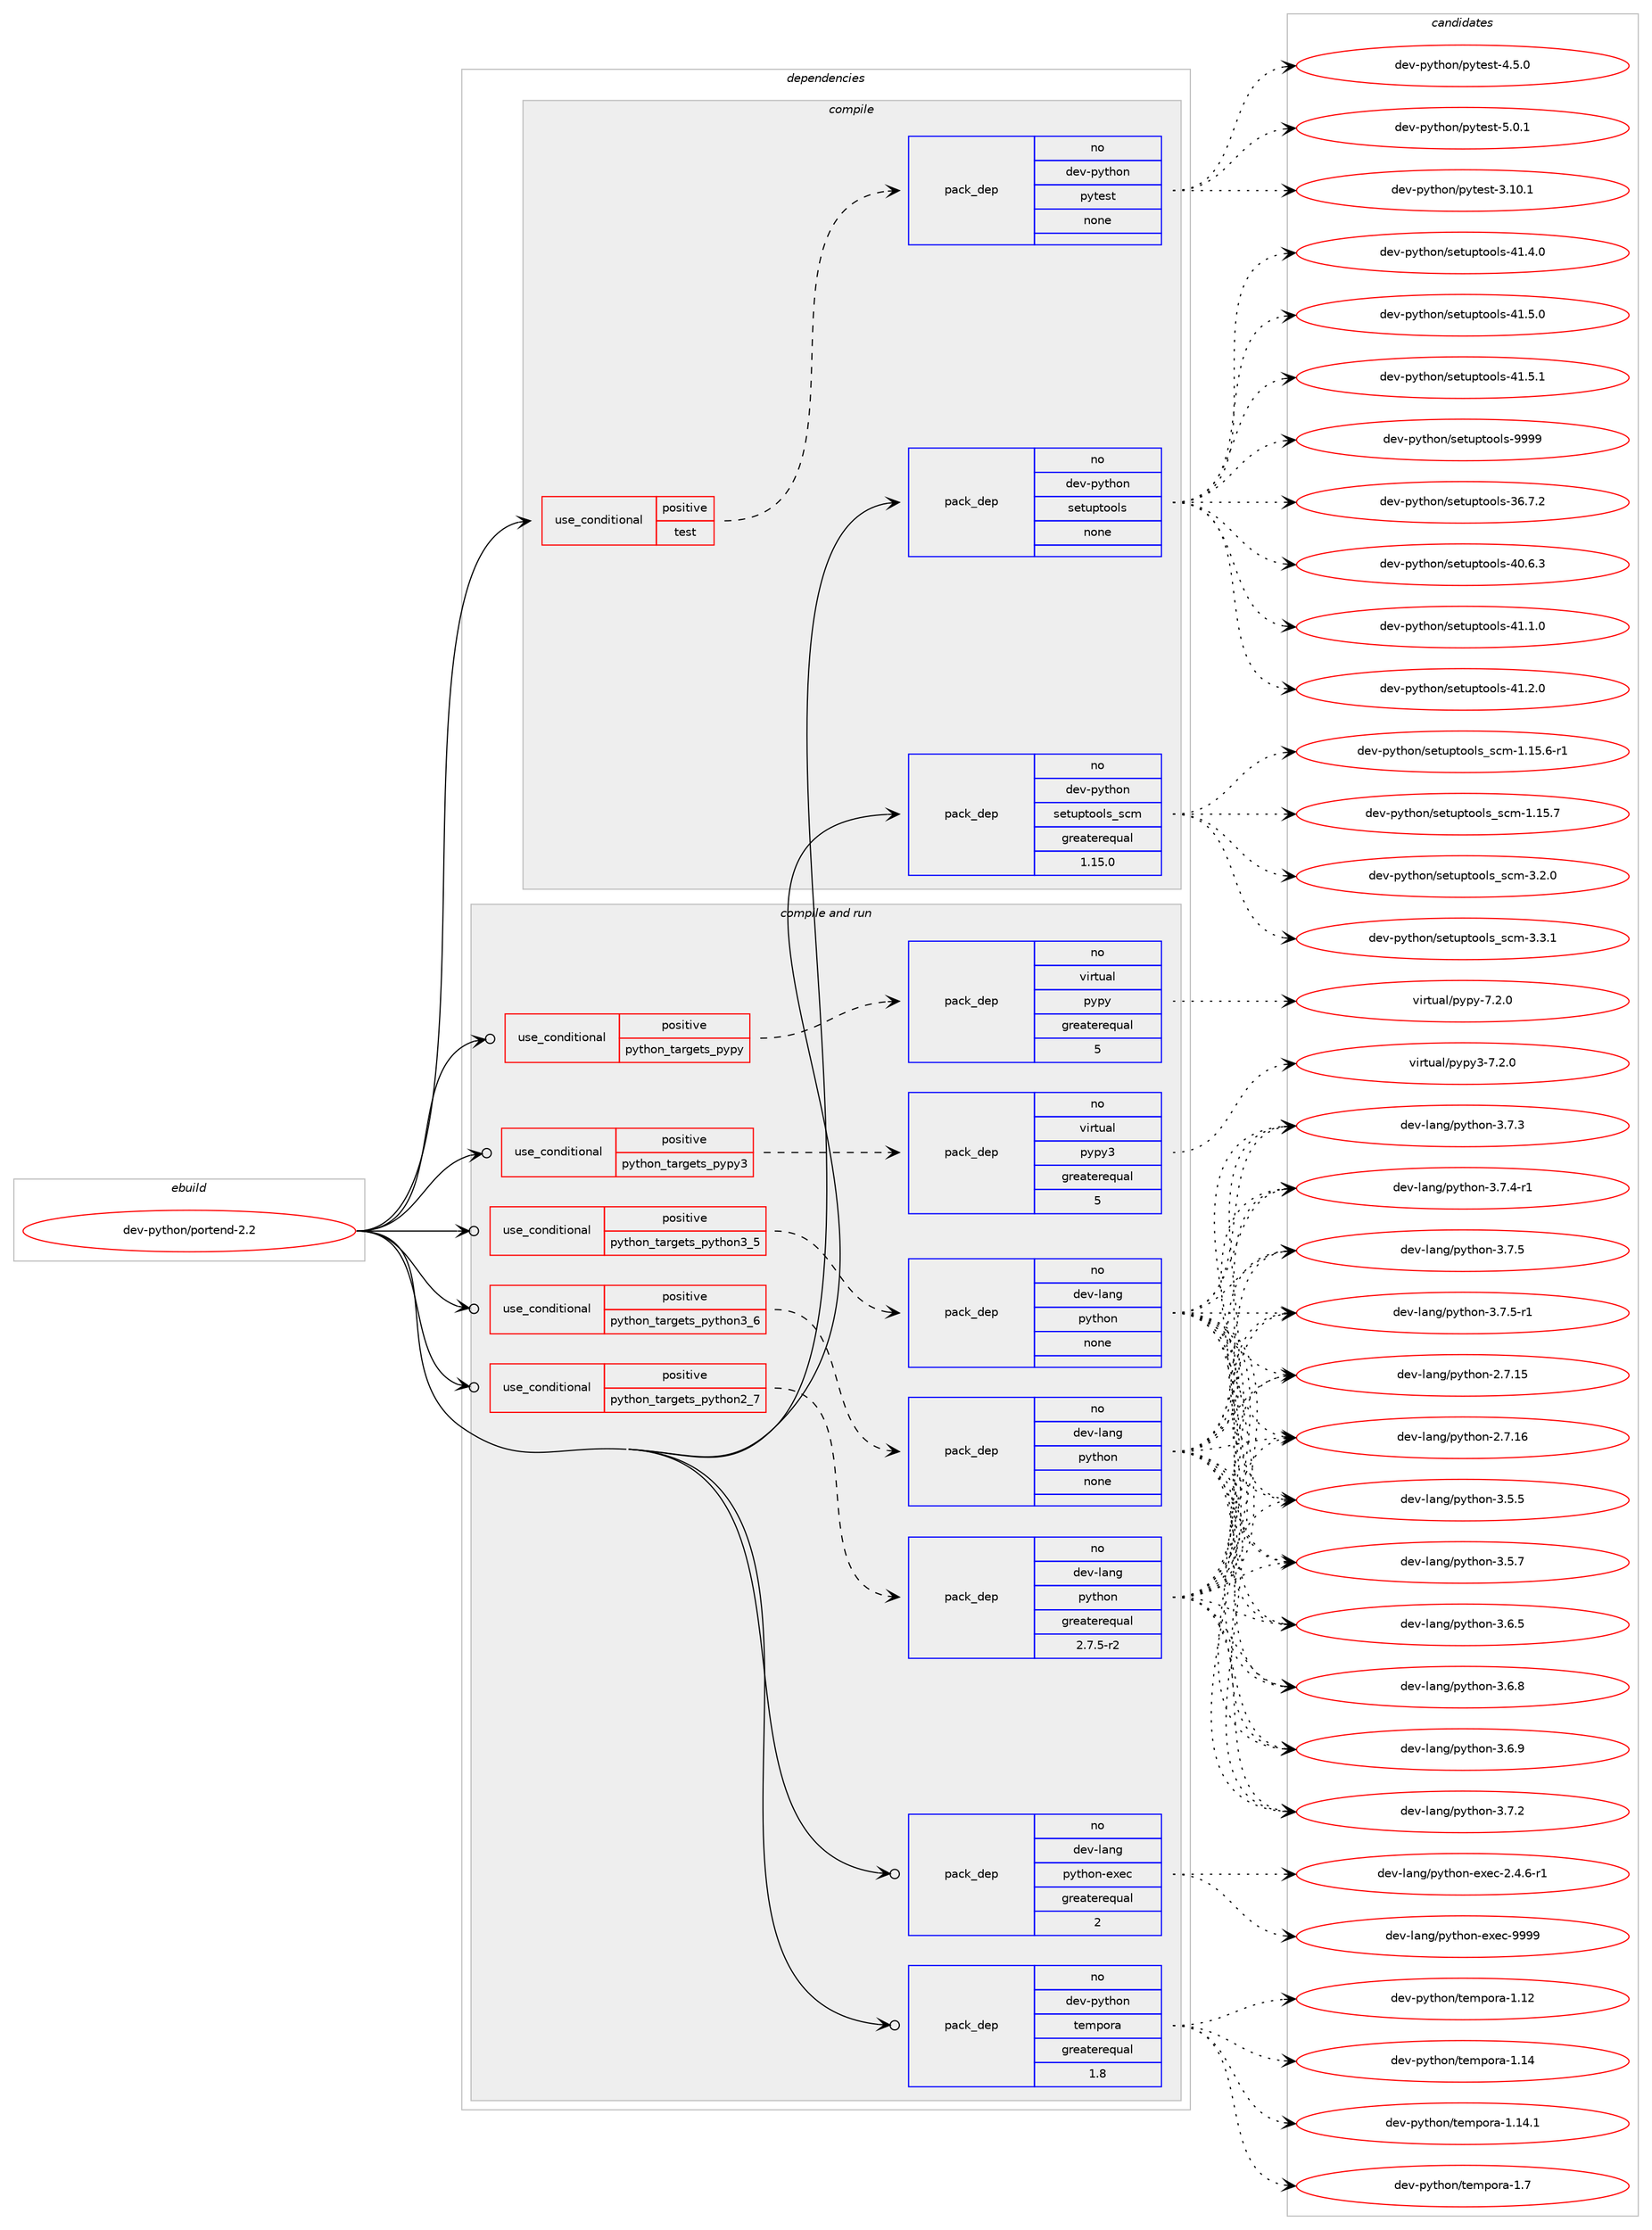 digraph prolog {

# *************
# Graph options
# *************

newrank=true;
concentrate=true;
compound=true;
graph [rankdir=LR,fontname=Helvetica,fontsize=10,ranksep=1.5];#, ranksep=2.5, nodesep=0.2];
edge  [arrowhead=vee];
node  [fontname=Helvetica,fontsize=10];

# **********
# The ebuild
# **********

subgraph cluster_leftcol {
color=gray;
rank=same;
label=<<i>ebuild</i>>;
id [label="dev-python/portend-2.2", color=red, width=4, href="../dev-python/portend-2.2.svg"];
}

# ****************
# The dependencies
# ****************

subgraph cluster_midcol {
color=gray;
label=<<i>dependencies</i>>;
subgraph cluster_compile {
fillcolor="#eeeeee";
style=filled;
label=<<i>compile</i>>;
subgraph cond144793 {
dependency622703 [label=<<TABLE BORDER="0" CELLBORDER="1" CELLSPACING="0" CELLPADDING="4"><TR><TD ROWSPAN="3" CELLPADDING="10">use_conditional</TD></TR><TR><TD>positive</TD></TR><TR><TD>test</TD></TR></TABLE>>, shape=none, color=red];
subgraph pack466070 {
dependency622704 [label=<<TABLE BORDER="0" CELLBORDER="1" CELLSPACING="0" CELLPADDING="4" WIDTH="220"><TR><TD ROWSPAN="6" CELLPADDING="30">pack_dep</TD></TR><TR><TD WIDTH="110">no</TD></TR><TR><TD>dev-python</TD></TR><TR><TD>pytest</TD></TR><TR><TD>none</TD></TR><TR><TD></TD></TR></TABLE>>, shape=none, color=blue];
}
dependency622703:e -> dependency622704:w [weight=20,style="dashed",arrowhead="vee"];
}
id:e -> dependency622703:w [weight=20,style="solid",arrowhead="vee"];
subgraph pack466071 {
dependency622705 [label=<<TABLE BORDER="0" CELLBORDER="1" CELLSPACING="0" CELLPADDING="4" WIDTH="220"><TR><TD ROWSPAN="6" CELLPADDING="30">pack_dep</TD></TR><TR><TD WIDTH="110">no</TD></TR><TR><TD>dev-python</TD></TR><TR><TD>setuptools</TD></TR><TR><TD>none</TD></TR><TR><TD></TD></TR></TABLE>>, shape=none, color=blue];
}
id:e -> dependency622705:w [weight=20,style="solid",arrowhead="vee"];
subgraph pack466072 {
dependency622706 [label=<<TABLE BORDER="0" CELLBORDER="1" CELLSPACING="0" CELLPADDING="4" WIDTH="220"><TR><TD ROWSPAN="6" CELLPADDING="30">pack_dep</TD></TR><TR><TD WIDTH="110">no</TD></TR><TR><TD>dev-python</TD></TR><TR><TD>setuptools_scm</TD></TR><TR><TD>greaterequal</TD></TR><TR><TD>1.15.0</TD></TR></TABLE>>, shape=none, color=blue];
}
id:e -> dependency622706:w [weight=20,style="solid",arrowhead="vee"];
}
subgraph cluster_compileandrun {
fillcolor="#eeeeee";
style=filled;
label=<<i>compile and run</i>>;
subgraph cond144794 {
dependency622707 [label=<<TABLE BORDER="0" CELLBORDER="1" CELLSPACING="0" CELLPADDING="4"><TR><TD ROWSPAN="3" CELLPADDING="10">use_conditional</TD></TR><TR><TD>positive</TD></TR><TR><TD>python_targets_pypy</TD></TR></TABLE>>, shape=none, color=red];
subgraph pack466073 {
dependency622708 [label=<<TABLE BORDER="0" CELLBORDER="1" CELLSPACING="0" CELLPADDING="4" WIDTH="220"><TR><TD ROWSPAN="6" CELLPADDING="30">pack_dep</TD></TR><TR><TD WIDTH="110">no</TD></TR><TR><TD>virtual</TD></TR><TR><TD>pypy</TD></TR><TR><TD>greaterequal</TD></TR><TR><TD>5</TD></TR></TABLE>>, shape=none, color=blue];
}
dependency622707:e -> dependency622708:w [weight=20,style="dashed",arrowhead="vee"];
}
id:e -> dependency622707:w [weight=20,style="solid",arrowhead="odotvee"];
subgraph cond144795 {
dependency622709 [label=<<TABLE BORDER="0" CELLBORDER="1" CELLSPACING="0" CELLPADDING="4"><TR><TD ROWSPAN="3" CELLPADDING="10">use_conditional</TD></TR><TR><TD>positive</TD></TR><TR><TD>python_targets_pypy3</TD></TR></TABLE>>, shape=none, color=red];
subgraph pack466074 {
dependency622710 [label=<<TABLE BORDER="0" CELLBORDER="1" CELLSPACING="0" CELLPADDING="4" WIDTH="220"><TR><TD ROWSPAN="6" CELLPADDING="30">pack_dep</TD></TR><TR><TD WIDTH="110">no</TD></TR><TR><TD>virtual</TD></TR><TR><TD>pypy3</TD></TR><TR><TD>greaterequal</TD></TR><TR><TD>5</TD></TR></TABLE>>, shape=none, color=blue];
}
dependency622709:e -> dependency622710:w [weight=20,style="dashed",arrowhead="vee"];
}
id:e -> dependency622709:w [weight=20,style="solid",arrowhead="odotvee"];
subgraph cond144796 {
dependency622711 [label=<<TABLE BORDER="0" CELLBORDER="1" CELLSPACING="0" CELLPADDING="4"><TR><TD ROWSPAN="3" CELLPADDING="10">use_conditional</TD></TR><TR><TD>positive</TD></TR><TR><TD>python_targets_python2_7</TD></TR></TABLE>>, shape=none, color=red];
subgraph pack466075 {
dependency622712 [label=<<TABLE BORDER="0" CELLBORDER="1" CELLSPACING="0" CELLPADDING="4" WIDTH="220"><TR><TD ROWSPAN="6" CELLPADDING="30">pack_dep</TD></TR><TR><TD WIDTH="110">no</TD></TR><TR><TD>dev-lang</TD></TR><TR><TD>python</TD></TR><TR><TD>greaterequal</TD></TR><TR><TD>2.7.5-r2</TD></TR></TABLE>>, shape=none, color=blue];
}
dependency622711:e -> dependency622712:w [weight=20,style="dashed",arrowhead="vee"];
}
id:e -> dependency622711:w [weight=20,style="solid",arrowhead="odotvee"];
subgraph cond144797 {
dependency622713 [label=<<TABLE BORDER="0" CELLBORDER="1" CELLSPACING="0" CELLPADDING="4"><TR><TD ROWSPAN="3" CELLPADDING="10">use_conditional</TD></TR><TR><TD>positive</TD></TR><TR><TD>python_targets_python3_5</TD></TR></TABLE>>, shape=none, color=red];
subgraph pack466076 {
dependency622714 [label=<<TABLE BORDER="0" CELLBORDER="1" CELLSPACING="0" CELLPADDING="4" WIDTH="220"><TR><TD ROWSPAN="6" CELLPADDING="30">pack_dep</TD></TR><TR><TD WIDTH="110">no</TD></TR><TR><TD>dev-lang</TD></TR><TR><TD>python</TD></TR><TR><TD>none</TD></TR><TR><TD></TD></TR></TABLE>>, shape=none, color=blue];
}
dependency622713:e -> dependency622714:w [weight=20,style="dashed",arrowhead="vee"];
}
id:e -> dependency622713:w [weight=20,style="solid",arrowhead="odotvee"];
subgraph cond144798 {
dependency622715 [label=<<TABLE BORDER="0" CELLBORDER="1" CELLSPACING="0" CELLPADDING="4"><TR><TD ROWSPAN="3" CELLPADDING="10">use_conditional</TD></TR><TR><TD>positive</TD></TR><TR><TD>python_targets_python3_6</TD></TR></TABLE>>, shape=none, color=red];
subgraph pack466077 {
dependency622716 [label=<<TABLE BORDER="0" CELLBORDER="1" CELLSPACING="0" CELLPADDING="4" WIDTH="220"><TR><TD ROWSPAN="6" CELLPADDING="30">pack_dep</TD></TR><TR><TD WIDTH="110">no</TD></TR><TR><TD>dev-lang</TD></TR><TR><TD>python</TD></TR><TR><TD>none</TD></TR><TR><TD></TD></TR></TABLE>>, shape=none, color=blue];
}
dependency622715:e -> dependency622716:w [weight=20,style="dashed",arrowhead="vee"];
}
id:e -> dependency622715:w [weight=20,style="solid",arrowhead="odotvee"];
subgraph pack466078 {
dependency622717 [label=<<TABLE BORDER="0" CELLBORDER="1" CELLSPACING="0" CELLPADDING="4" WIDTH="220"><TR><TD ROWSPAN="6" CELLPADDING="30">pack_dep</TD></TR><TR><TD WIDTH="110">no</TD></TR><TR><TD>dev-lang</TD></TR><TR><TD>python-exec</TD></TR><TR><TD>greaterequal</TD></TR><TR><TD>2</TD></TR></TABLE>>, shape=none, color=blue];
}
id:e -> dependency622717:w [weight=20,style="solid",arrowhead="odotvee"];
subgraph pack466079 {
dependency622718 [label=<<TABLE BORDER="0" CELLBORDER="1" CELLSPACING="0" CELLPADDING="4" WIDTH="220"><TR><TD ROWSPAN="6" CELLPADDING="30">pack_dep</TD></TR><TR><TD WIDTH="110">no</TD></TR><TR><TD>dev-python</TD></TR><TR><TD>tempora</TD></TR><TR><TD>greaterequal</TD></TR><TR><TD>1.8</TD></TR></TABLE>>, shape=none, color=blue];
}
id:e -> dependency622718:w [weight=20,style="solid",arrowhead="odotvee"];
}
subgraph cluster_run {
fillcolor="#eeeeee";
style=filled;
label=<<i>run</i>>;
}
}

# **************
# The candidates
# **************

subgraph cluster_choices {
rank=same;
color=gray;
label=<<i>candidates</i>>;

subgraph choice466070 {
color=black;
nodesep=1;
choice100101118451121211161041111104711212111610111511645514649484649 [label="dev-python/pytest-3.10.1", color=red, width=4,href="../dev-python/pytest-3.10.1.svg"];
choice1001011184511212111610411111047112121116101115116455246534648 [label="dev-python/pytest-4.5.0", color=red, width=4,href="../dev-python/pytest-4.5.0.svg"];
choice1001011184511212111610411111047112121116101115116455346484649 [label="dev-python/pytest-5.0.1", color=red, width=4,href="../dev-python/pytest-5.0.1.svg"];
dependency622704:e -> choice100101118451121211161041111104711212111610111511645514649484649:w [style=dotted,weight="100"];
dependency622704:e -> choice1001011184511212111610411111047112121116101115116455246534648:w [style=dotted,weight="100"];
dependency622704:e -> choice1001011184511212111610411111047112121116101115116455346484649:w [style=dotted,weight="100"];
}
subgraph choice466071 {
color=black;
nodesep=1;
choice100101118451121211161041111104711510111611711211611111110811545515446554650 [label="dev-python/setuptools-36.7.2", color=red, width=4,href="../dev-python/setuptools-36.7.2.svg"];
choice100101118451121211161041111104711510111611711211611111110811545524846544651 [label="dev-python/setuptools-40.6.3", color=red, width=4,href="../dev-python/setuptools-40.6.3.svg"];
choice100101118451121211161041111104711510111611711211611111110811545524946494648 [label="dev-python/setuptools-41.1.0", color=red, width=4,href="../dev-python/setuptools-41.1.0.svg"];
choice100101118451121211161041111104711510111611711211611111110811545524946504648 [label="dev-python/setuptools-41.2.0", color=red, width=4,href="../dev-python/setuptools-41.2.0.svg"];
choice100101118451121211161041111104711510111611711211611111110811545524946524648 [label="dev-python/setuptools-41.4.0", color=red, width=4,href="../dev-python/setuptools-41.4.0.svg"];
choice100101118451121211161041111104711510111611711211611111110811545524946534648 [label="dev-python/setuptools-41.5.0", color=red, width=4,href="../dev-python/setuptools-41.5.0.svg"];
choice100101118451121211161041111104711510111611711211611111110811545524946534649 [label="dev-python/setuptools-41.5.1", color=red, width=4,href="../dev-python/setuptools-41.5.1.svg"];
choice10010111845112121116104111110471151011161171121161111111081154557575757 [label="dev-python/setuptools-9999", color=red, width=4,href="../dev-python/setuptools-9999.svg"];
dependency622705:e -> choice100101118451121211161041111104711510111611711211611111110811545515446554650:w [style=dotted,weight="100"];
dependency622705:e -> choice100101118451121211161041111104711510111611711211611111110811545524846544651:w [style=dotted,weight="100"];
dependency622705:e -> choice100101118451121211161041111104711510111611711211611111110811545524946494648:w [style=dotted,weight="100"];
dependency622705:e -> choice100101118451121211161041111104711510111611711211611111110811545524946504648:w [style=dotted,weight="100"];
dependency622705:e -> choice100101118451121211161041111104711510111611711211611111110811545524946524648:w [style=dotted,weight="100"];
dependency622705:e -> choice100101118451121211161041111104711510111611711211611111110811545524946534648:w [style=dotted,weight="100"];
dependency622705:e -> choice100101118451121211161041111104711510111611711211611111110811545524946534649:w [style=dotted,weight="100"];
dependency622705:e -> choice10010111845112121116104111110471151011161171121161111111081154557575757:w [style=dotted,weight="100"];
}
subgraph choice466072 {
color=black;
nodesep=1;
choice10010111845112121116104111110471151011161171121161111111081159511599109454946495346544511449 [label="dev-python/setuptools_scm-1.15.6-r1", color=red, width=4,href="../dev-python/setuptools_scm-1.15.6-r1.svg"];
choice1001011184511212111610411111047115101116117112116111111108115951159910945494649534655 [label="dev-python/setuptools_scm-1.15.7", color=red, width=4,href="../dev-python/setuptools_scm-1.15.7.svg"];
choice10010111845112121116104111110471151011161171121161111111081159511599109455146504648 [label="dev-python/setuptools_scm-3.2.0", color=red, width=4,href="../dev-python/setuptools_scm-3.2.0.svg"];
choice10010111845112121116104111110471151011161171121161111111081159511599109455146514649 [label="dev-python/setuptools_scm-3.3.1", color=red, width=4,href="../dev-python/setuptools_scm-3.3.1.svg"];
dependency622706:e -> choice10010111845112121116104111110471151011161171121161111111081159511599109454946495346544511449:w [style=dotted,weight="100"];
dependency622706:e -> choice1001011184511212111610411111047115101116117112116111111108115951159910945494649534655:w [style=dotted,weight="100"];
dependency622706:e -> choice10010111845112121116104111110471151011161171121161111111081159511599109455146504648:w [style=dotted,weight="100"];
dependency622706:e -> choice10010111845112121116104111110471151011161171121161111111081159511599109455146514649:w [style=dotted,weight="100"];
}
subgraph choice466073 {
color=black;
nodesep=1;
choice1181051141161179710847112121112121455546504648 [label="virtual/pypy-7.2.0", color=red, width=4,href="../virtual/pypy-7.2.0.svg"];
dependency622708:e -> choice1181051141161179710847112121112121455546504648:w [style=dotted,weight="100"];
}
subgraph choice466074 {
color=black;
nodesep=1;
choice118105114116117971084711212111212151455546504648 [label="virtual/pypy3-7.2.0", color=red, width=4,href="../virtual/pypy3-7.2.0.svg"];
dependency622710:e -> choice118105114116117971084711212111212151455546504648:w [style=dotted,weight="100"];
}
subgraph choice466075 {
color=black;
nodesep=1;
choice10010111845108971101034711212111610411111045504655464953 [label="dev-lang/python-2.7.15", color=red, width=4,href="../dev-lang/python-2.7.15.svg"];
choice10010111845108971101034711212111610411111045504655464954 [label="dev-lang/python-2.7.16", color=red, width=4,href="../dev-lang/python-2.7.16.svg"];
choice100101118451089711010347112121116104111110455146534653 [label="dev-lang/python-3.5.5", color=red, width=4,href="../dev-lang/python-3.5.5.svg"];
choice100101118451089711010347112121116104111110455146534655 [label="dev-lang/python-3.5.7", color=red, width=4,href="../dev-lang/python-3.5.7.svg"];
choice100101118451089711010347112121116104111110455146544653 [label="dev-lang/python-3.6.5", color=red, width=4,href="../dev-lang/python-3.6.5.svg"];
choice100101118451089711010347112121116104111110455146544656 [label="dev-lang/python-3.6.8", color=red, width=4,href="../dev-lang/python-3.6.8.svg"];
choice100101118451089711010347112121116104111110455146544657 [label="dev-lang/python-3.6.9", color=red, width=4,href="../dev-lang/python-3.6.9.svg"];
choice100101118451089711010347112121116104111110455146554650 [label="dev-lang/python-3.7.2", color=red, width=4,href="../dev-lang/python-3.7.2.svg"];
choice100101118451089711010347112121116104111110455146554651 [label="dev-lang/python-3.7.3", color=red, width=4,href="../dev-lang/python-3.7.3.svg"];
choice1001011184510897110103471121211161041111104551465546524511449 [label="dev-lang/python-3.7.4-r1", color=red, width=4,href="../dev-lang/python-3.7.4-r1.svg"];
choice100101118451089711010347112121116104111110455146554653 [label="dev-lang/python-3.7.5", color=red, width=4,href="../dev-lang/python-3.7.5.svg"];
choice1001011184510897110103471121211161041111104551465546534511449 [label="dev-lang/python-3.7.5-r1", color=red, width=4,href="../dev-lang/python-3.7.5-r1.svg"];
dependency622712:e -> choice10010111845108971101034711212111610411111045504655464953:w [style=dotted,weight="100"];
dependency622712:e -> choice10010111845108971101034711212111610411111045504655464954:w [style=dotted,weight="100"];
dependency622712:e -> choice100101118451089711010347112121116104111110455146534653:w [style=dotted,weight="100"];
dependency622712:e -> choice100101118451089711010347112121116104111110455146534655:w [style=dotted,weight="100"];
dependency622712:e -> choice100101118451089711010347112121116104111110455146544653:w [style=dotted,weight="100"];
dependency622712:e -> choice100101118451089711010347112121116104111110455146544656:w [style=dotted,weight="100"];
dependency622712:e -> choice100101118451089711010347112121116104111110455146544657:w [style=dotted,weight="100"];
dependency622712:e -> choice100101118451089711010347112121116104111110455146554650:w [style=dotted,weight="100"];
dependency622712:e -> choice100101118451089711010347112121116104111110455146554651:w [style=dotted,weight="100"];
dependency622712:e -> choice1001011184510897110103471121211161041111104551465546524511449:w [style=dotted,weight="100"];
dependency622712:e -> choice100101118451089711010347112121116104111110455146554653:w [style=dotted,weight="100"];
dependency622712:e -> choice1001011184510897110103471121211161041111104551465546534511449:w [style=dotted,weight="100"];
}
subgraph choice466076 {
color=black;
nodesep=1;
choice10010111845108971101034711212111610411111045504655464953 [label="dev-lang/python-2.7.15", color=red, width=4,href="../dev-lang/python-2.7.15.svg"];
choice10010111845108971101034711212111610411111045504655464954 [label="dev-lang/python-2.7.16", color=red, width=4,href="../dev-lang/python-2.7.16.svg"];
choice100101118451089711010347112121116104111110455146534653 [label="dev-lang/python-3.5.5", color=red, width=4,href="../dev-lang/python-3.5.5.svg"];
choice100101118451089711010347112121116104111110455146534655 [label="dev-lang/python-3.5.7", color=red, width=4,href="../dev-lang/python-3.5.7.svg"];
choice100101118451089711010347112121116104111110455146544653 [label="dev-lang/python-3.6.5", color=red, width=4,href="../dev-lang/python-3.6.5.svg"];
choice100101118451089711010347112121116104111110455146544656 [label="dev-lang/python-3.6.8", color=red, width=4,href="../dev-lang/python-3.6.8.svg"];
choice100101118451089711010347112121116104111110455146544657 [label="dev-lang/python-3.6.9", color=red, width=4,href="../dev-lang/python-3.6.9.svg"];
choice100101118451089711010347112121116104111110455146554650 [label="dev-lang/python-3.7.2", color=red, width=4,href="../dev-lang/python-3.7.2.svg"];
choice100101118451089711010347112121116104111110455146554651 [label="dev-lang/python-3.7.3", color=red, width=4,href="../dev-lang/python-3.7.3.svg"];
choice1001011184510897110103471121211161041111104551465546524511449 [label="dev-lang/python-3.7.4-r1", color=red, width=4,href="../dev-lang/python-3.7.4-r1.svg"];
choice100101118451089711010347112121116104111110455146554653 [label="dev-lang/python-3.7.5", color=red, width=4,href="../dev-lang/python-3.7.5.svg"];
choice1001011184510897110103471121211161041111104551465546534511449 [label="dev-lang/python-3.7.5-r1", color=red, width=4,href="../dev-lang/python-3.7.5-r1.svg"];
dependency622714:e -> choice10010111845108971101034711212111610411111045504655464953:w [style=dotted,weight="100"];
dependency622714:e -> choice10010111845108971101034711212111610411111045504655464954:w [style=dotted,weight="100"];
dependency622714:e -> choice100101118451089711010347112121116104111110455146534653:w [style=dotted,weight="100"];
dependency622714:e -> choice100101118451089711010347112121116104111110455146534655:w [style=dotted,weight="100"];
dependency622714:e -> choice100101118451089711010347112121116104111110455146544653:w [style=dotted,weight="100"];
dependency622714:e -> choice100101118451089711010347112121116104111110455146544656:w [style=dotted,weight="100"];
dependency622714:e -> choice100101118451089711010347112121116104111110455146544657:w [style=dotted,weight="100"];
dependency622714:e -> choice100101118451089711010347112121116104111110455146554650:w [style=dotted,weight="100"];
dependency622714:e -> choice100101118451089711010347112121116104111110455146554651:w [style=dotted,weight="100"];
dependency622714:e -> choice1001011184510897110103471121211161041111104551465546524511449:w [style=dotted,weight="100"];
dependency622714:e -> choice100101118451089711010347112121116104111110455146554653:w [style=dotted,weight="100"];
dependency622714:e -> choice1001011184510897110103471121211161041111104551465546534511449:w [style=dotted,weight="100"];
}
subgraph choice466077 {
color=black;
nodesep=1;
choice10010111845108971101034711212111610411111045504655464953 [label="dev-lang/python-2.7.15", color=red, width=4,href="../dev-lang/python-2.7.15.svg"];
choice10010111845108971101034711212111610411111045504655464954 [label="dev-lang/python-2.7.16", color=red, width=4,href="../dev-lang/python-2.7.16.svg"];
choice100101118451089711010347112121116104111110455146534653 [label="dev-lang/python-3.5.5", color=red, width=4,href="../dev-lang/python-3.5.5.svg"];
choice100101118451089711010347112121116104111110455146534655 [label="dev-lang/python-3.5.7", color=red, width=4,href="../dev-lang/python-3.5.7.svg"];
choice100101118451089711010347112121116104111110455146544653 [label="dev-lang/python-3.6.5", color=red, width=4,href="../dev-lang/python-3.6.5.svg"];
choice100101118451089711010347112121116104111110455146544656 [label="dev-lang/python-3.6.8", color=red, width=4,href="../dev-lang/python-3.6.8.svg"];
choice100101118451089711010347112121116104111110455146544657 [label="dev-lang/python-3.6.9", color=red, width=4,href="../dev-lang/python-3.6.9.svg"];
choice100101118451089711010347112121116104111110455146554650 [label="dev-lang/python-3.7.2", color=red, width=4,href="../dev-lang/python-3.7.2.svg"];
choice100101118451089711010347112121116104111110455146554651 [label="dev-lang/python-3.7.3", color=red, width=4,href="../dev-lang/python-3.7.3.svg"];
choice1001011184510897110103471121211161041111104551465546524511449 [label="dev-lang/python-3.7.4-r1", color=red, width=4,href="../dev-lang/python-3.7.4-r1.svg"];
choice100101118451089711010347112121116104111110455146554653 [label="dev-lang/python-3.7.5", color=red, width=4,href="../dev-lang/python-3.7.5.svg"];
choice1001011184510897110103471121211161041111104551465546534511449 [label="dev-lang/python-3.7.5-r1", color=red, width=4,href="../dev-lang/python-3.7.5-r1.svg"];
dependency622716:e -> choice10010111845108971101034711212111610411111045504655464953:w [style=dotted,weight="100"];
dependency622716:e -> choice10010111845108971101034711212111610411111045504655464954:w [style=dotted,weight="100"];
dependency622716:e -> choice100101118451089711010347112121116104111110455146534653:w [style=dotted,weight="100"];
dependency622716:e -> choice100101118451089711010347112121116104111110455146534655:w [style=dotted,weight="100"];
dependency622716:e -> choice100101118451089711010347112121116104111110455146544653:w [style=dotted,weight="100"];
dependency622716:e -> choice100101118451089711010347112121116104111110455146544656:w [style=dotted,weight="100"];
dependency622716:e -> choice100101118451089711010347112121116104111110455146544657:w [style=dotted,weight="100"];
dependency622716:e -> choice100101118451089711010347112121116104111110455146554650:w [style=dotted,weight="100"];
dependency622716:e -> choice100101118451089711010347112121116104111110455146554651:w [style=dotted,weight="100"];
dependency622716:e -> choice1001011184510897110103471121211161041111104551465546524511449:w [style=dotted,weight="100"];
dependency622716:e -> choice100101118451089711010347112121116104111110455146554653:w [style=dotted,weight="100"];
dependency622716:e -> choice1001011184510897110103471121211161041111104551465546534511449:w [style=dotted,weight="100"];
}
subgraph choice466078 {
color=black;
nodesep=1;
choice10010111845108971101034711212111610411111045101120101994550465246544511449 [label="dev-lang/python-exec-2.4.6-r1", color=red, width=4,href="../dev-lang/python-exec-2.4.6-r1.svg"];
choice10010111845108971101034711212111610411111045101120101994557575757 [label="dev-lang/python-exec-9999", color=red, width=4,href="../dev-lang/python-exec-9999.svg"];
dependency622717:e -> choice10010111845108971101034711212111610411111045101120101994550465246544511449:w [style=dotted,weight="100"];
dependency622717:e -> choice10010111845108971101034711212111610411111045101120101994557575757:w [style=dotted,weight="100"];
}
subgraph choice466079 {
color=black;
nodesep=1;
choice1001011184511212111610411111047116101109112111114974549464950 [label="dev-python/tempora-1.12", color=red, width=4,href="../dev-python/tempora-1.12.svg"];
choice1001011184511212111610411111047116101109112111114974549464952 [label="dev-python/tempora-1.14", color=red, width=4,href="../dev-python/tempora-1.14.svg"];
choice10010111845112121116104111110471161011091121111149745494649524649 [label="dev-python/tempora-1.14.1", color=red, width=4,href="../dev-python/tempora-1.14.1.svg"];
choice10010111845112121116104111110471161011091121111149745494655 [label="dev-python/tempora-1.7", color=red, width=4,href="../dev-python/tempora-1.7.svg"];
dependency622718:e -> choice1001011184511212111610411111047116101109112111114974549464950:w [style=dotted,weight="100"];
dependency622718:e -> choice1001011184511212111610411111047116101109112111114974549464952:w [style=dotted,weight="100"];
dependency622718:e -> choice10010111845112121116104111110471161011091121111149745494649524649:w [style=dotted,weight="100"];
dependency622718:e -> choice10010111845112121116104111110471161011091121111149745494655:w [style=dotted,weight="100"];
}
}

}
